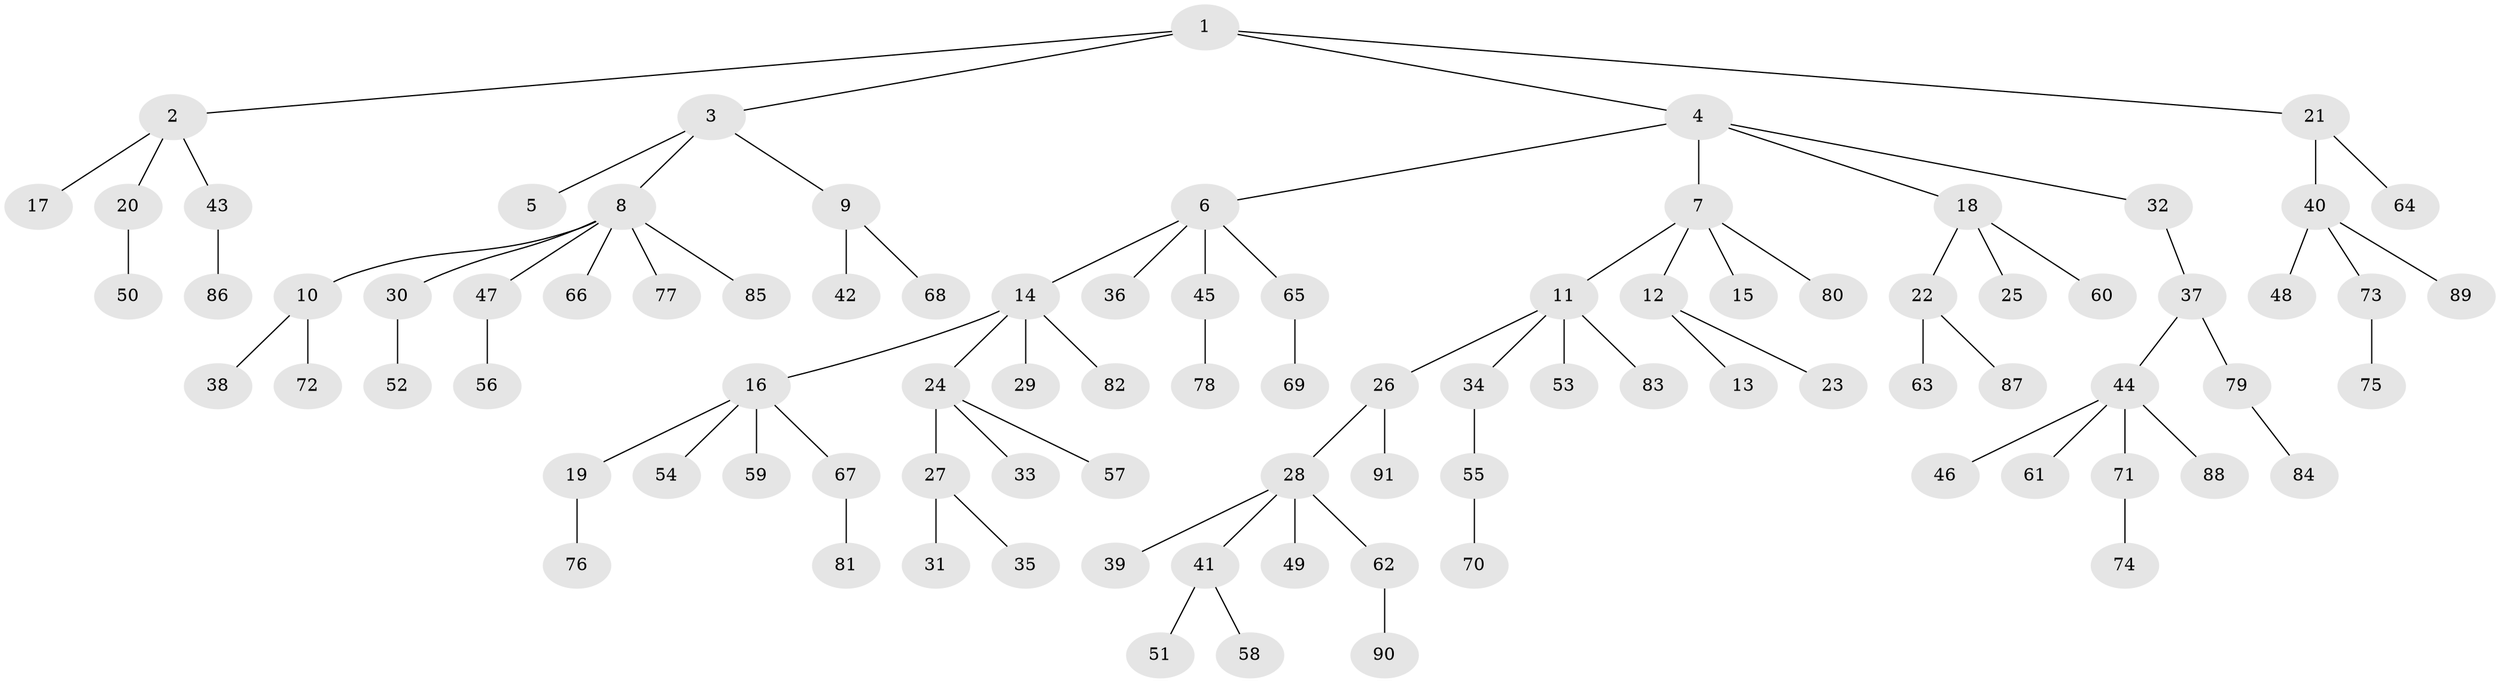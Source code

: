 // coarse degree distribution, {5: 0.06451612903225806, 4: 0.06451612903225806, 9: 0.016129032258064516, 1: 0.6290322580645161, 8: 0.016129032258064516, 2: 0.14516129032258066, 3: 0.06451612903225806}
// Generated by graph-tools (version 1.1) at 2025/24/03/03/25 07:24:04]
// undirected, 91 vertices, 90 edges
graph export_dot {
graph [start="1"]
  node [color=gray90,style=filled];
  1;
  2;
  3;
  4;
  5;
  6;
  7;
  8;
  9;
  10;
  11;
  12;
  13;
  14;
  15;
  16;
  17;
  18;
  19;
  20;
  21;
  22;
  23;
  24;
  25;
  26;
  27;
  28;
  29;
  30;
  31;
  32;
  33;
  34;
  35;
  36;
  37;
  38;
  39;
  40;
  41;
  42;
  43;
  44;
  45;
  46;
  47;
  48;
  49;
  50;
  51;
  52;
  53;
  54;
  55;
  56;
  57;
  58;
  59;
  60;
  61;
  62;
  63;
  64;
  65;
  66;
  67;
  68;
  69;
  70;
  71;
  72;
  73;
  74;
  75;
  76;
  77;
  78;
  79;
  80;
  81;
  82;
  83;
  84;
  85;
  86;
  87;
  88;
  89;
  90;
  91;
  1 -- 2;
  1 -- 3;
  1 -- 4;
  1 -- 21;
  2 -- 17;
  2 -- 20;
  2 -- 43;
  3 -- 5;
  3 -- 8;
  3 -- 9;
  4 -- 6;
  4 -- 7;
  4 -- 18;
  4 -- 32;
  6 -- 14;
  6 -- 36;
  6 -- 45;
  6 -- 65;
  7 -- 11;
  7 -- 12;
  7 -- 15;
  7 -- 80;
  8 -- 10;
  8 -- 30;
  8 -- 47;
  8 -- 66;
  8 -- 77;
  8 -- 85;
  9 -- 42;
  9 -- 68;
  10 -- 38;
  10 -- 72;
  11 -- 26;
  11 -- 34;
  11 -- 53;
  11 -- 83;
  12 -- 13;
  12 -- 23;
  14 -- 16;
  14 -- 24;
  14 -- 29;
  14 -- 82;
  16 -- 19;
  16 -- 54;
  16 -- 59;
  16 -- 67;
  18 -- 22;
  18 -- 25;
  18 -- 60;
  19 -- 76;
  20 -- 50;
  21 -- 40;
  21 -- 64;
  22 -- 63;
  22 -- 87;
  24 -- 27;
  24 -- 33;
  24 -- 57;
  26 -- 28;
  26 -- 91;
  27 -- 31;
  27 -- 35;
  28 -- 39;
  28 -- 41;
  28 -- 49;
  28 -- 62;
  30 -- 52;
  32 -- 37;
  34 -- 55;
  37 -- 44;
  37 -- 79;
  40 -- 48;
  40 -- 73;
  40 -- 89;
  41 -- 51;
  41 -- 58;
  43 -- 86;
  44 -- 46;
  44 -- 61;
  44 -- 71;
  44 -- 88;
  45 -- 78;
  47 -- 56;
  55 -- 70;
  62 -- 90;
  65 -- 69;
  67 -- 81;
  71 -- 74;
  73 -- 75;
  79 -- 84;
}
